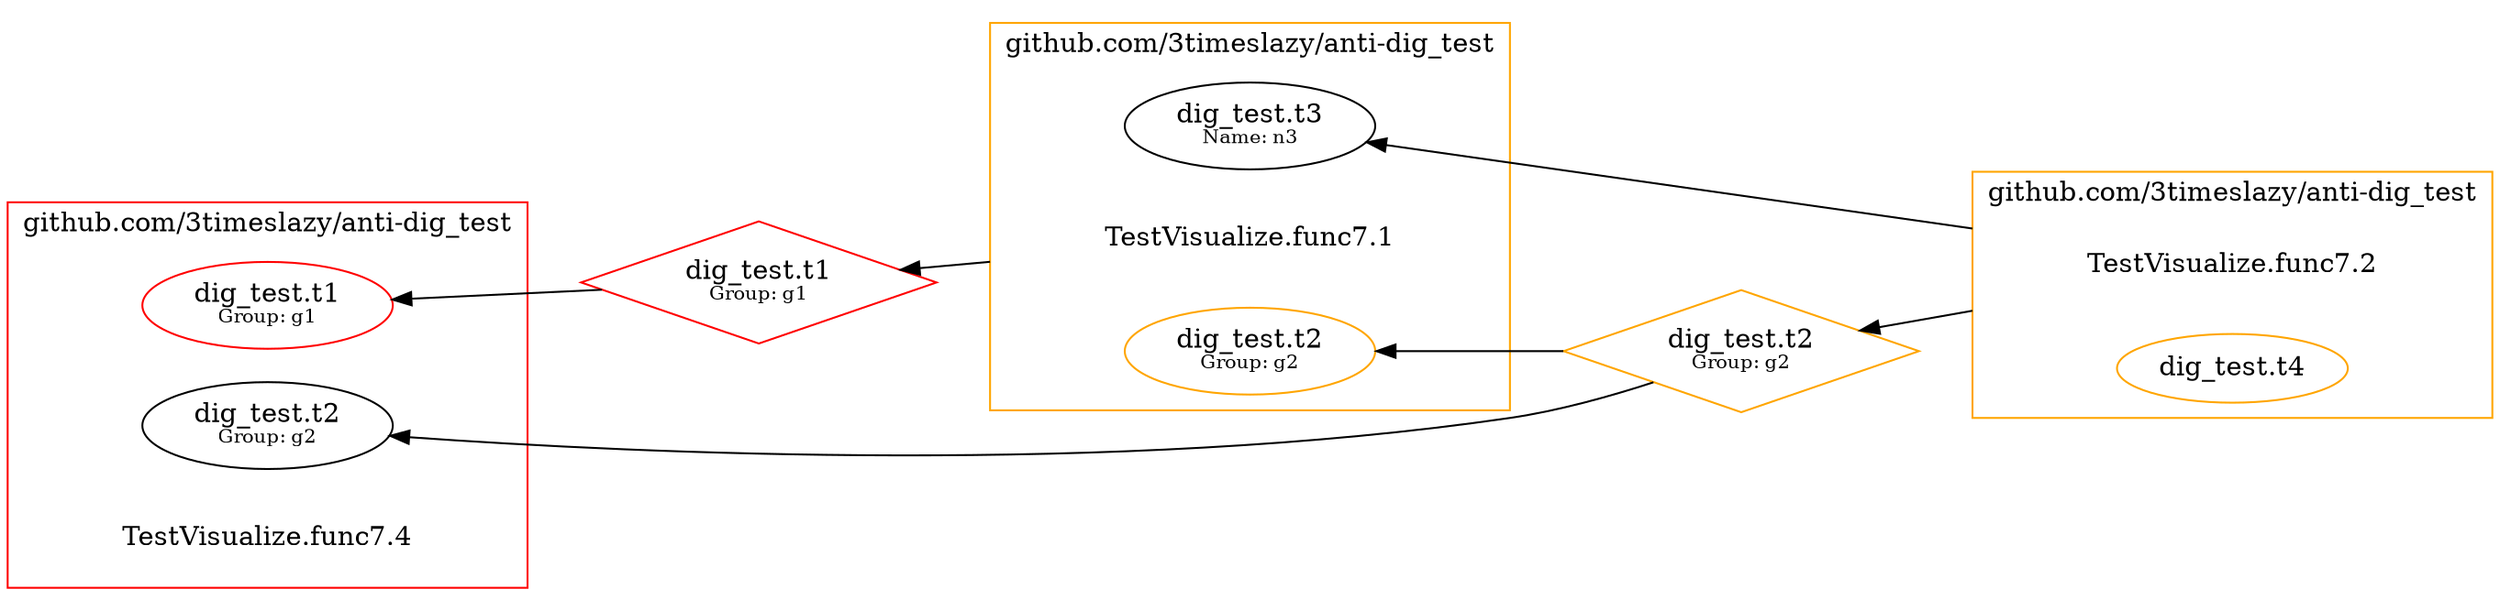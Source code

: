 digraph {
	rankdir=RL;
	graph [compound=true];
	"[type=dig_test.t1 group=g1]" [shape=diamond label=<dig_test.t1<BR /><FONT POINT-SIZE="10">Group: g1</FONT>> color=red];
		"[type=dig_test.t1 group=g1]" -> "dig_test.t1[group=g1]0";
		
	"[type=dig_test.t2 group=g2]" [shape=diamond label=<dig_test.t2<BR /><FONT POINT-SIZE="10">Group: g2</FONT>> color=orange];
		"[type=dig_test.t2 group=g2]" -> "dig_test.t2[group=g2]0";
		"[type=dig_test.t2 group=g2]" -> "dig_test.t2[group=g2]2";
		
	
		subgraph cluster_0 {
			label = "github.com/3timeslazy/anti-dig_test";
			constructor_0 [shape=plaintext label="TestVisualize.func7.1"];
			color=orange;
			"dig_test.t3[name=n3]" [label=<dig_test.t3<BR /><FONT POINT-SIZE="10">Name: n3</FONT>>];
			"dig_test.t2[group=g2]0" [label=<dig_test.t2<BR /><FONT POINT-SIZE="10">Group: g2</FONT>>];
			
		}
		
		
			constructor_0 -> "[type=dig_test.t1 group=g1]" [ltail=cluster_0];
		
		subgraph cluster_1 {
			label = "github.com/3timeslazy/anti-dig_test";
			constructor_1 [shape=plaintext label="TestVisualize.func7.2"];
			color=orange;
			"dig_test.t4" [label=<dig_test.t4>];
			
		}
		
			constructor_1 -> "dig_test.t3[name=n3]" [ltail=cluster_1];
		
		
			constructor_1 -> "[type=dig_test.t2 group=g2]" [ltail=cluster_1];
		
		subgraph cluster_2 {
			label = "github.com/3timeslazy/anti-dig_test";
			constructor_2 [shape=plaintext label="TestVisualize.func7.4"];
			color=red;
			"dig_test.t1[group=g1]0" [label=<dig_test.t1<BR /><FONT POINT-SIZE="10">Group: g1</FONT>>];
			"dig_test.t2[group=g2]2" [label=<dig_test.t2<BR /><FONT POINT-SIZE="10">Group: g2</FONT>>];
			
		}
		
		
	"dig_test.t2[group=g2]0" [color=orange];
	"dig_test.t4" [color=orange];
	"dig_test.t1[group=g1]0" [color=red];
	
}